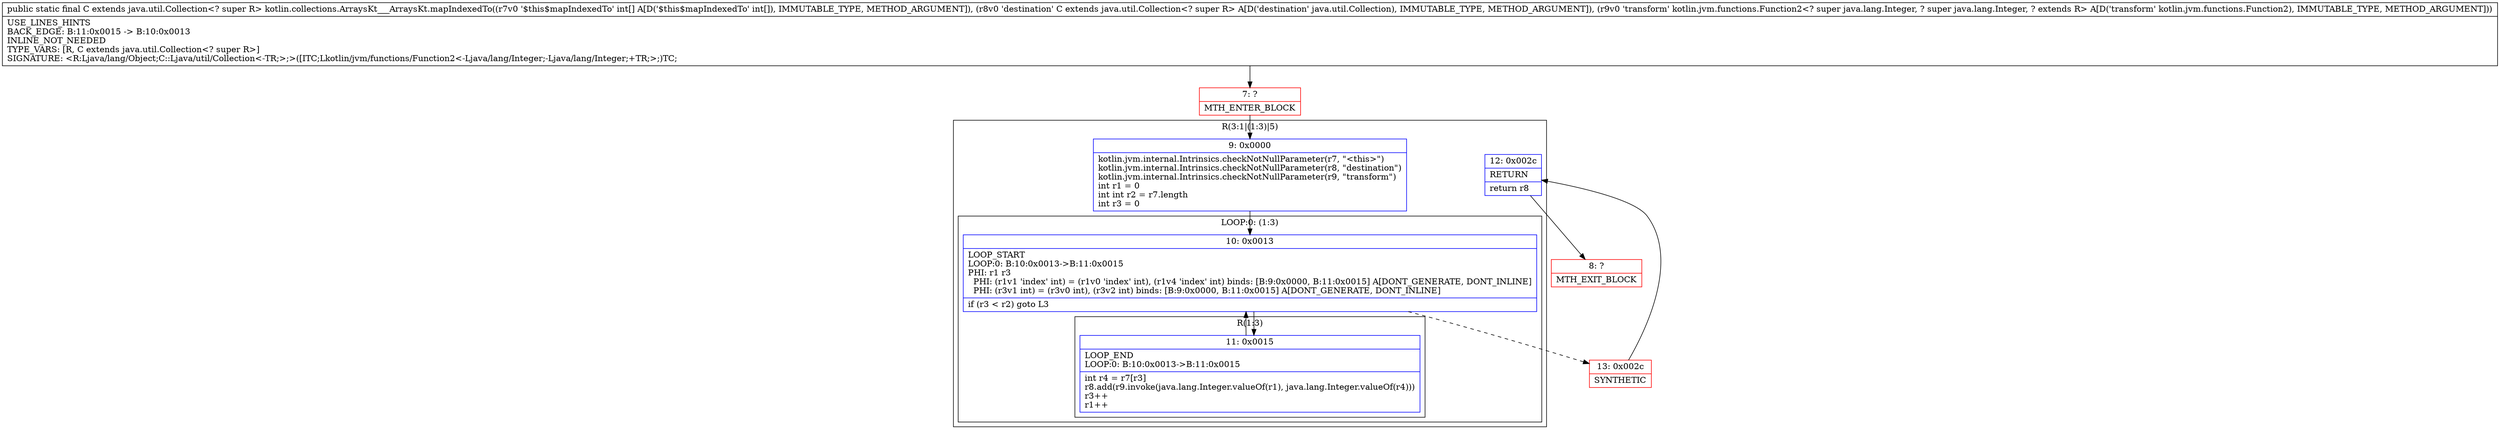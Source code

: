 digraph "CFG forkotlin.collections.ArraysKt___ArraysKt.mapIndexedTo([ILjava\/util\/Collection;Lkotlin\/jvm\/functions\/Function2;)Ljava\/util\/Collection;" {
subgraph cluster_Region_1570851675 {
label = "R(3:1|(1:3)|5)";
node [shape=record,color=blue];
Node_9 [shape=record,label="{9\:\ 0x0000|kotlin.jvm.internal.Intrinsics.checkNotNullParameter(r7, \"\<this\>\")\lkotlin.jvm.internal.Intrinsics.checkNotNullParameter(r8, \"destination\")\lkotlin.jvm.internal.Intrinsics.checkNotNullParameter(r9, \"transform\")\lint r1 = 0\lint int r2 = r7.length\lint r3 = 0\l}"];
subgraph cluster_LoopRegion_209598282 {
label = "LOOP:0: (1:3)";
node [shape=record,color=blue];
Node_10 [shape=record,label="{10\:\ 0x0013|LOOP_START\lLOOP:0: B:10:0x0013\-\>B:11:0x0015\lPHI: r1 r3 \l  PHI: (r1v1 'index' int) = (r1v0 'index' int), (r1v4 'index' int) binds: [B:9:0x0000, B:11:0x0015] A[DONT_GENERATE, DONT_INLINE]\l  PHI: (r3v1 int) = (r3v0 int), (r3v2 int) binds: [B:9:0x0000, B:11:0x0015] A[DONT_GENERATE, DONT_INLINE]\l|if (r3 \< r2) goto L3\l}"];
subgraph cluster_Region_1984841363 {
label = "R(1:3)";
node [shape=record,color=blue];
Node_11 [shape=record,label="{11\:\ 0x0015|LOOP_END\lLOOP:0: B:10:0x0013\-\>B:11:0x0015\l|int r4 = r7[r3]\lr8.add(r9.invoke(java.lang.Integer.valueOf(r1), java.lang.Integer.valueOf(r4)))\lr3++\lr1++\l}"];
}
}
Node_12 [shape=record,label="{12\:\ 0x002c|RETURN\l|return r8\l}"];
}
Node_7 [shape=record,color=red,label="{7\:\ ?|MTH_ENTER_BLOCK\l}"];
Node_13 [shape=record,color=red,label="{13\:\ 0x002c|SYNTHETIC\l}"];
Node_8 [shape=record,color=red,label="{8\:\ ?|MTH_EXIT_BLOCK\l}"];
MethodNode[shape=record,label="{public static final C extends java.util.Collection\<? super R\> kotlin.collections.ArraysKt___ArraysKt.mapIndexedTo((r7v0 '$this$mapIndexedTo' int[] A[D('$this$mapIndexedTo' int[]), IMMUTABLE_TYPE, METHOD_ARGUMENT]), (r8v0 'destination' C extends java.util.Collection\<? super R\> A[D('destination' java.util.Collection), IMMUTABLE_TYPE, METHOD_ARGUMENT]), (r9v0 'transform' kotlin.jvm.functions.Function2\<? super java.lang.Integer, ? super java.lang.Integer, ? extends R\> A[D('transform' kotlin.jvm.functions.Function2), IMMUTABLE_TYPE, METHOD_ARGUMENT]))  | USE_LINES_HINTS\lBACK_EDGE: B:11:0x0015 \-\> B:10:0x0013\lINLINE_NOT_NEEDED\lTYPE_VARS: [R, C extends java.util.Collection\<? super R\>]\lSIGNATURE: \<R:Ljava\/lang\/Object;C::Ljava\/util\/Collection\<\-TR;\>;\>([ITC;Lkotlin\/jvm\/functions\/Function2\<\-Ljava\/lang\/Integer;\-Ljava\/lang\/Integer;+TR;\>;)TC;\l}"];
MethodNode -> Node_7;Node_9 -> Node_10;
Node_10 -> Node_11;
Node_10 -> Node_13[style=dashed];
Node_11 -> Node_10;
Node_12 -> Node_8;
Node_7 -> Node_9;
Node_13 -> Node_12;
}

